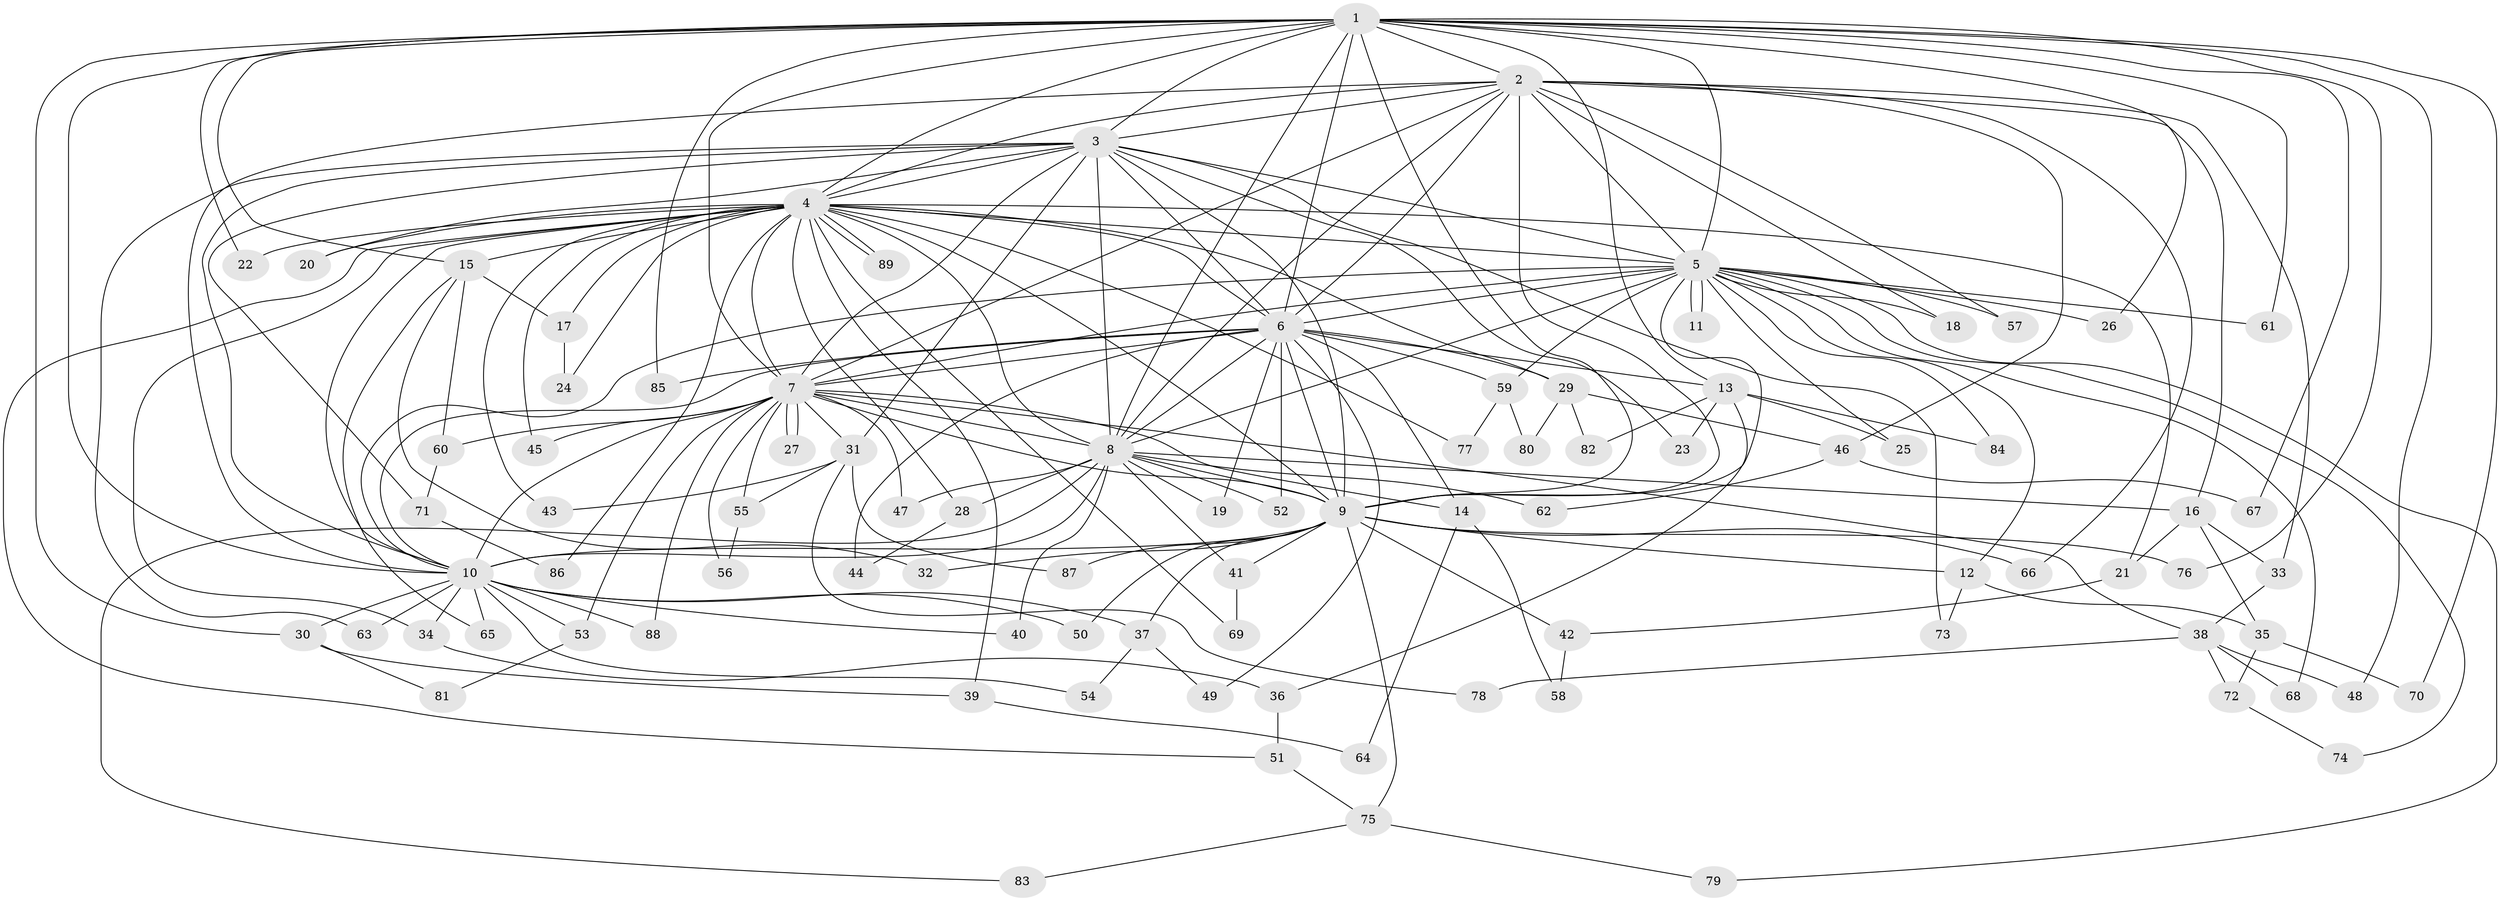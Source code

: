 // Generated by graph-tools (version 1.1) at 2025/01/03/09/25 03:01:21]
// undirected, 89 vertices, 203 edges
graph export_dot {
graph [start="1"]
  node [color=gray90,style=filled];
  1;
  2;
  3;
  4;
  5;
  6;
  7;
  8;
  9;
  10;
  11;
  12;
  13;
  14;
  15;
  16;
  17;
  18;
  19;
  20;
  21;
  22;
  23;
  24;
  25;
  26;
  27;
  28;
  29;
  30;
  31;
  32;
  33;
  34;
  35;
  36;
  37;
  38;
  39;
  40;
  41;
  42;
  43;
  44;
  45;
  46;
  47;
  48;
  49;
  50;
  51;
  52;
  53;
  54;
  55;
  56;
  57;
  58;
  59;
  60;
  61;
  62;
  63;
  64;
  65;
  66;
  67;
  68;
  69;
  70;
  71;
  72;
  73;
  74;
  75;
  76;
  77;
  78;
  79;
  80;
  81;
  82;
  83;
  84;
  85;
  86;
  87;
  88;
  89;
  1 -- 2;
  1 -- 3;
  1 -- 4;
  1 -- 5;
  1 -- 6;
  1 -- 7;
  1 -- 8;
  1 -- 9;
  1 -- 10;
  1 -- 13;
  1 -- 15;
  1 -- 22;
  1 -- 26;
  1 -- 30;
  1 -- 48;
  1 -- 61;
  1 -- 67;
  1 -- 70;
  1 -- 76;
  1 -- 85;
  2 -- 3;
  2 -- 4;
  2 -- 5;
  2 -- 6;
  2 -- 7;
  2 -- 8;
  2 -- 9;
  2 -- 10;
  2 -- 16;
  2 -- 18;
  2 -- 33;
  2 -- 46;
  2 -- 57;
  2 -- 66;
  3 -- 4;
  3 -- 5;
  3 -- 6;
  3 -- 7;
  3 -- 8;
  3 -- 9;
  3 -- 10;
  3 -- 20;
  3 -- 23;
  3 -- 31;
  3 -- 63;
  3 -- 71;
  3 -- 73;
  4 -- 5;
  4 -- 6;
  4 -- 7;
  4 -- 8;
  4 -- 9;
  4 -- 10;
  4 -- 15;
  4 -- 17;
  4 -- 20;
  4 -- 21;
  4 -- 22;
  4 -- 24;
  4 -- 28;
  4 -- 29;
  4 -- 34;
  4 -- 39;
  4 -- 43;
  4 -- 45;
  4 -- 51;
  4 -- 69;
  4 -- 77;
  4 -- 86;
  4 -- 89;
  4 -- 89;
  5 -- 6;
  5 -- 7;
  5 -- 8;
  5 -- 9;
  5 -- 10;
  5 -- 11;
  5 -- 11;
  5 -- 12;
  5 -- 18;
  5 -- 25;
  5 -- 26;
  5 -- 57;
  5 -- 59;
  5 -- 61;
  5 -- 68;
  5 -- 74;
  5 -- 79;
  5 -- 84;
  6 -- 7;
  6 -- 8;
  6 -- 9;
  6 -- 10;
  6 -- 13;
  6 -- 14;
  6 -- 19;
  6 -- 29;
  6 -- 44;
  6 -- 49;
  6 -- 52;
  6 -- 59;
  6 -- 85;
  7 -- 8;
  7 -- 9;
  7 -- 10;
  7 -- 14;
  7 -- 27;
  7 -- 27;
  7 -- 31;
  7 -- 38;
  7 -- 45;
  7 -- 47;
  7 -- 53;
  7 -- 55;
  7 -- 56;
  7 -- 60;
  7 -- 88;
  8 -- 9;
  8 -- 10;
  8 -- 16;
  8 -- 19;
  8 -- 28;
  8 -- 40;
  8 -- 41;
  8 -- 47;
  8 -- 52;
  8 -- 62;
  8 -- 83;
  9 -- 10;
  9 -- 12;
  9 -- 32;
  9 -- 37;
  9 -- 41;
  9 -- 42;
  9 -- 50;
  9 -- 66;
  9 -- 75;
  9 -- 76;
  9 -- 87;
  10 -- 30;
  10 -- 34;
  10 -- 37;
  10 -- 40;
  10 -- 50;
  10 -- 53;
  10 -- 54;
  10 -- 63;
  10 -- 65;
  10 -- 88;
  12 -- 35;
  12 -- 73;
  13 -- 23;
  13 -- 25;
  13 -- 36;
  13 -- 82;
  13 -- 84;
  14 -- 58;
  14 -- 64;
  15 -- 17;
  15 -- 32;
  15 -- 60;
  15 -- 65;
  16 -- 21;
  16 -- 33;
  16 -- 35;
  17 -- 24;
  21 -- 42;
  28 -- 44;
  29 -- 46;
  29 -- 80;
  29 -- 82;
  30 -- 39;
  30 -- 81;
  31 -- 43;
  31 -- 55;
  31 -- 78;
  31 -- 87;
  33 -- 38;
  34 -- 36;
  35 -- 70;
  35 -- 72;
  36 -- 51;
  37 -- 49;
  37 -- 54;
  38 -- 48;
  38 -- 68;
  38 -- 72;
  38 -- 78;
  39 -- 64;
  41 -- 69;
  42 -- 58;
  46 -- 62;
  46 -- 67;
  51 -- 75;
  53 -- 81;
  55 -- 56;
  59 -- 77;
  59 -- 80;
  60 -- 71;
  71 -- 86;
  72 -- 74;
  75 -- 79;
  75 -- 83;
}
